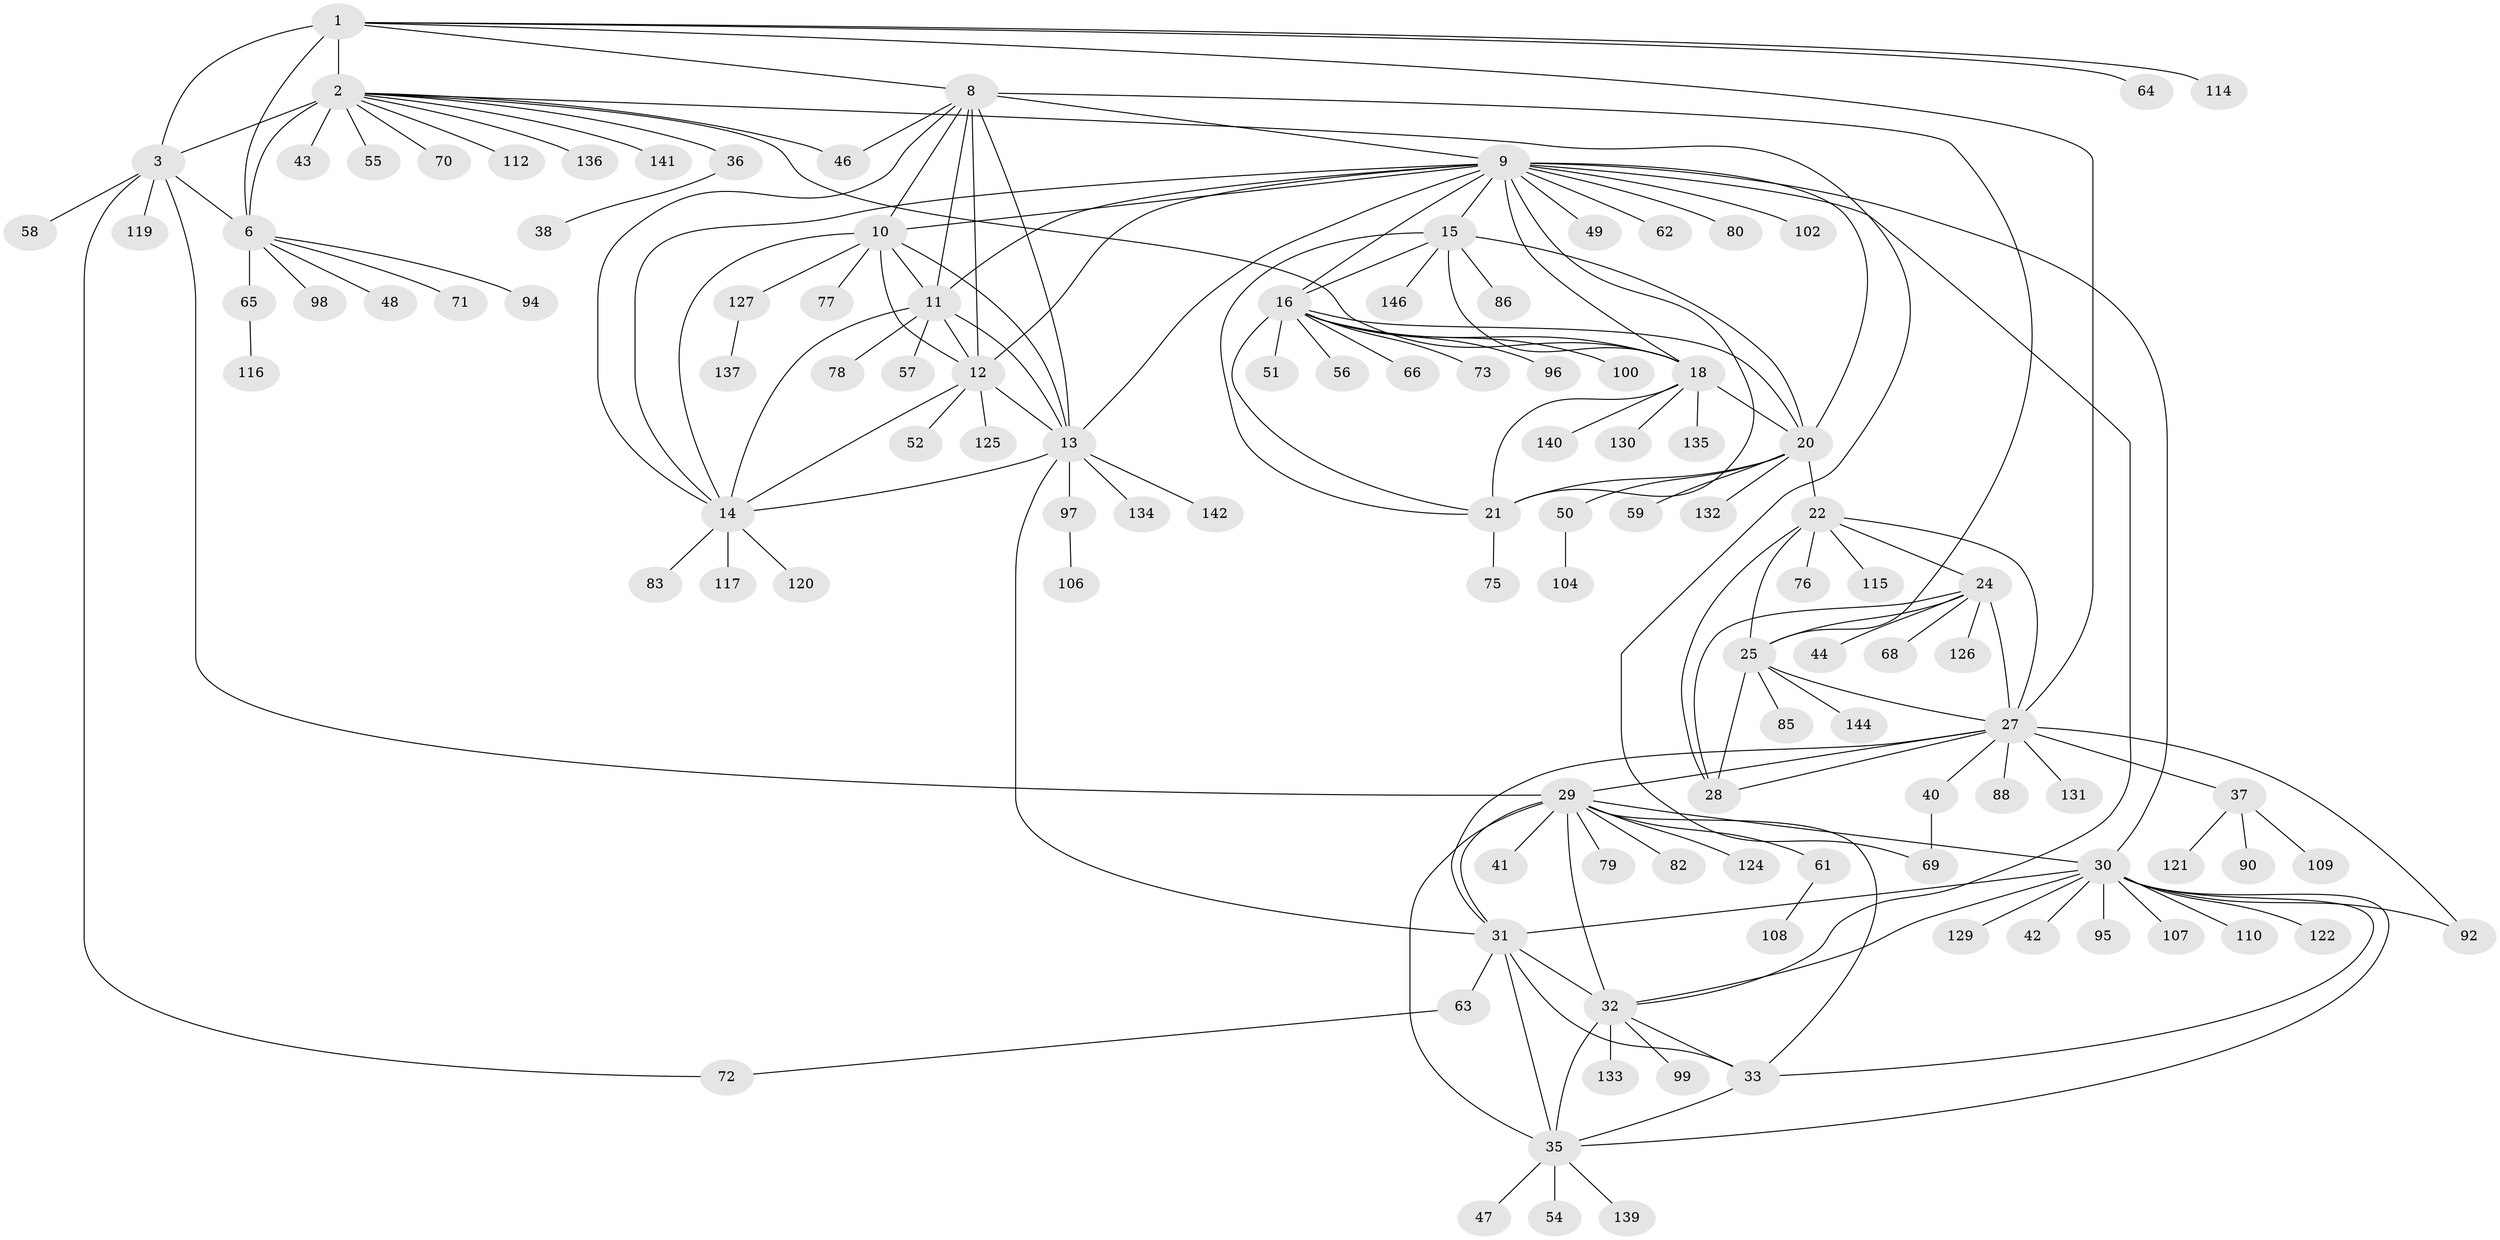 // original degree distribution, {7: 0.04794520547945205, 14: 0.0136986301369863, 6: 0.00684931506849315, 8: 0.06164383561643835, 10: 0.03424657534246575, 12: 0.0273972602739726, 9: 0.03424657534246575, 11: 0.00684931506849315, 15: 0.00684931506849315, 2: 0.14383561643835616, 4: 0.0136986301369863, 1: 0.5958904109589042, 3: 0.00684931506849315}
// Generated by graph-tools (version 1.1) at 2025/42/03/06/25 10:42:12]
// undirected, 115 vertices, 170 edges
graph export_dot {
graph [start="1"]
  node [color=gray90,style=filled];
  1 [super="+7"];
  2 [super="+4"];
  3 [super="+5"];
  6 [super="+91"];
  8 [super="+93"];
  9 [super="+17"];
  10 [super="+113"];
  11 [super="+138"];
  12 [super="+81"];
  13 [super="+111"];
  14 [super="+123"];
  15;
  16 [super="+53"];
  18 [super="+19"];
  20;
  21;
  22 [super="+23"];
  24;
  25 [super="+26"];
  27 [super="+74"];
  28 [super="+89"];
  29 [super="+87"];
  30 [super="+39"];
  31 [super="+45"];
  32 [super="+34"];
  33 [super="+67"];
  35 [super="+145"];
  36;
  37;
  38;
  40;
  41;
  42 [super="+118"];
  43;
  44 [super="+105"];
  46;
  47;
  48;
  49;
  50 [super="+60"];
  51;
  52;
  54;
  55;
  56;
  57;
  58;
  59;
  61;
  62 [super="+128"];
  63 [super="+143"];
  64;
  65;
  66;
  68;
  69;
  70;
  71;
  72;
  73;
  75 [super="+84"];
  76;
  77;
  78;
  79;
  80;
  82;
  83 [super="+103"];
  85;
  86;
  88;
  90;
  92;
  94;
  95;
  96 [super="+101"];
  97;
  98;
  99;
  100;
  102;
  104;
  106;
  107;
  108;
  109;
  110;
  112;
  114;
  115;
  116;
  117;
  119;
  120;
  121;
  122;
  124;
  125;
  126;
  127;
  129;
  130;
  131;
  132;
  133;
  134;
  135;
  136;
  137;
  139;
  140;
  141;
  142;
  144;
  146;
  1 -- 2 [weight=4];
  1 -- 3 [weight=4];
  1 -- 6 [weight=2];
  1 -- 64;
  1 -- 8;
  1 -- 114;
  1 -- 27;
  2 -- 3 [weight=4];
  2 -- 6 [weight=2];
  2 -- 18;
  2 -- 36;
  2 -- 43;
  2 -- 46;
  2 -- 55;
  2 -- 69;
  2 -- 112;
  2 -- 141;
  2 -- 70;
  2 -- 136;
  3 -- 6 [weight=2];
  3 -- 72;
  3 -- 119;
  3 -- 58;
  3 -- 29;
  6 -- 48;
  6 -- 65;
  6 -- 71;
  6 -- 94;
  6 -- 98;
  8 -- 9;
  8 -- 10;
  8 -- 11;
  8 -- 12;
  8 -- 13;
  8 -- 14;
  8 -- 25;
  8 -- 46;
  9 -- 10;
  9 -- 11;
  9 -- 12;
  9 -- 13;
  9 -- 14;
  9 -- 62;
  9 -- 102;
  9 -- 15;
  9 -- 16;
  9 -- 80;
  9 -- 49;
  9 -- 18 [weight=2];
  9 -- 20;
  9 -- 21;
  9 -- 30;
  9 -- 32;
  10 -- 11;
  10 -- 12;
  10 -- 13;
  10 -- 14;
  10 -- 77;
  10 -- 127;
  11 -- 12;
  11 -- 13;
  11 -- 14;
  11 -- 57;
  11 -- 78;
  12 -- 13;
  12 -- 14;
  12 -- 52;
  12 -- 125;
  13 -- 14;
  13 -- 31;
  13 -- 97;
  13 -- 134;
  13 -- 142;
  14 -- 83;
  14 -- 117;
  14 -- 120;
  15 -- 16;
  15 -- 18 [weight=2];
  15 -- 20;
  15 -- 21;
  15 -- 86;
  15 -- 146;
  16 -- 18 [weight=2];
  16 -- 20;
  16 -- 21;
  16 -- 51;
  16 -- 56;
  16 -- 66;
  16 -- 96;
  16 -- 100;
  16 -- 73;
  18 -- 20 [weight=2];
  18 -- 21 [weight=2];
  18 -- 135;
  18 -- 130;
  18 -- 140;
  20 -- 21;
  20 -- 22;
  20 -- 50;
  20 -- 59;
  20 -- 132;
  21 -- 75;
  22 -- 24 [weight=2];
  22 -- 25 [weight=4];
  22 -- 27 [weight=2];
  22 -- 28 [weight=2];
  22 -- 76;
  22 -- 115;
  24 -- 25 [weight=2];
  24 -- 27;
  24 -- 28;
  24 -- 44;
  24 -- 68;
  24 -- 126;
  25 -- 27 [weight=2];
  25 -- 28 [weight=2];
  25 -- 144;
  25 -- 85;
  27 -- 28;
  27 -- 29;
  27 -- 37;
  27 -- 40;
  27 -- 88;
  27 -- 92;
  27 -- 131;
  27 -- 31;
  29 -- 30;
  29 -- 31;
  29 -- 32 [weight=2];
  29 -- 33;
  29 -- 35;
  29 -- 41;
  29 -- 61;
  29 -- 79;
  29 -- 82;
  29 -- 124;
  30 -- 31;
  30 -- 32 [weight=2];
  30 -- 33;
  30 -- 35;
  30 -- 42;
  30 -- 95;
  30 -- 107;
  30 -- 110;
  30 -- 122;
  30 -- 129;
  30 -- 92;
  31 -- 32 [weight=2];
  31 -- 33;
  31 -- 35;
  31 -- 63;
  32 -- 33 [weight=2];
  32 -- 35 [weight=2];
  32 -- 133;
  32 -- 99;
  33 -- 35;
  35 -- 47;
  35 -- 54;
  35 -- 139;
  36 -- 38;
  37 -- 90;
  37 -- 109;
  37 -- 121;
  40 -- 69;
  50 -- 104;
  61 -- 108;
  63 -- 72;
  65 -- 116;
  97 -- 106;
  127 -- 137;
}
